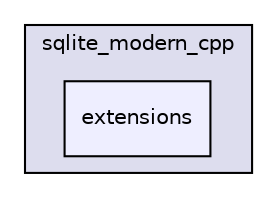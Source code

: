 digraph "sqlite/hdr/sqlite_modern_cpp/extensions" {
  compound=true
  node [ fontsize="10", fontname="Helvetica"];
  edge [ labelfontsize="10", labelfontname="Helvetica"];
  subgraph clusterdir_4e100a0f8de30c253f3e6f323a7257b7 {
    graph [ bgcolor="#ddddee", pencolor="black", label="sqlite_modern_cpp" fontname="Helvetica", fontsize="10", URL="dir_4e100a0f8de30c253f3e6f323a7257b7.html"]
  dir_b224efba488a423bf663ba398199d1e5 [shape=box, label="extensions", style="filled", fillcolor="#eeeeff", pencolor="black", URL="dir_b224efba488a423bf663ba398199d1e5.html"];
  }
}
